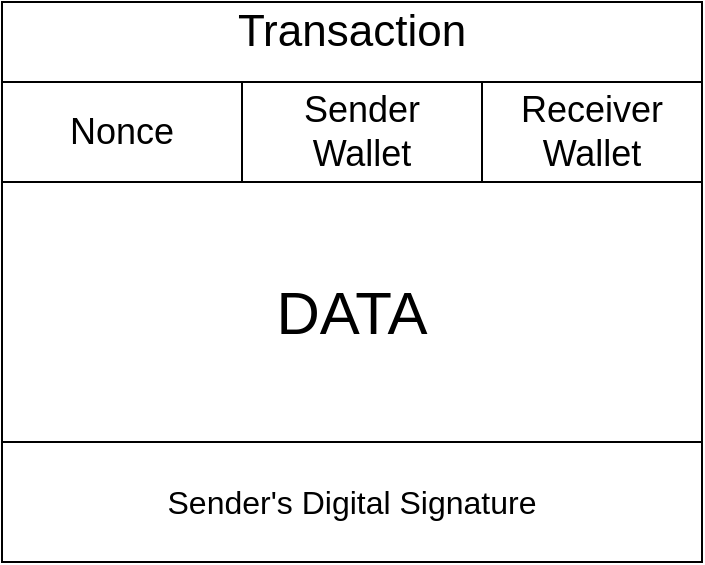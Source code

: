 <mxfile version="16.5.4" type="device"><diagram id="r8jrAEpcWnGwujQfcr-e" name="Page-1"><mxGraphModel dx="1038" dy="547" grid="1" gridSize="10" guides="1" tooltips="1" connect="1" arrows="1" fold="1" page="1" pageScale="1" pageWidth="850" pageHeight="1100" math="0" shadow="0"><root><mxCell id="0"/><mxCell id="1" parent="0"/><mxCell id="-0z9shVKl5nUomZbdwEb-21" value="" style="rounded=0;whiteSpace=wrap;html=1;" parent="1" vertex="1"><mxGeometry x="310" y="180" width="350" height="280" as="geometry"/></mxCell><mxCell id="-0z9shVKl5nUomZbdwEb-18" value="&lt;span&gt;&lt;font style=&quot;font-size: 16px&quot;&gt;Sender's Digital Signature&lt;/font&gt;&lt;/span&gt;" style="rounded=0;whiteSpace=wrap;html=1;" parent="1" vertex="1"><mxGeometry x="310" y="400" width="350" height="60" as="geometry"/></mxCell><mxCell id="-0z9shVKl5nUomZbdwEb-19" value="&lt;font style=&quot;font-size: 30px&quot;&gt;DATA&lt;/font&gt;" style="rounded=0;whiteSpace=wrap;html=1;" parent="1" vertex="1"><mxGeometry x="310" y="270" width="350" height="130" as="geometry"/></mxCell><mxCell id="-0z9shVKl5nUomZbdwEb-22" value="&lt;font style=&quot;font-size: 22px;&quot;&gt;Transaction&lt;/font&gt;" style="text;html=1;strokeColor=none;fillColor=none;align=center;verticalAlign=middle;whiteSpace=wrap;rounded=0;fontSize=22;" parent="1" vertex="1"><mxGeometry x="410" y="180" width="150" height="30" as="geometry"/></mxCell><mxCell id="8-Gma42HzHuSdxEGjb_5-3" value="Nonce" style="rounded=0;whiteSpace=wrap;html=1;fontSize=18;" vertex="1" parent="1"><mxGeometry x="310" y="220" width="120" height="50" as="geometry"/></mxCell><mxCell id="8-Gma42HzHuSdxEGjb_5-4" value="Sender&lt;br style=&quot;font-size: 18px;&quot;&gt;Wallet" style="rounded=0;whiteSpace=wrap;html=1;fontSize=18;" vertex="1" parent="1"><mxGeometry x="430" y="220" width="120" height="50" as="geometry"/></mxCell><mxCell id="8-Gma42HzHuSdxEGjb_5-5" value="Receiver&lt;br style=&quot;font-size: 18px;&quot;&gt;Wallet" style="rounded=0;whiteSpace=wrap;html=1;fontSize=18;" vertex="1" parent="1"><mxGeometry x="550" y="220" width="110" height="50" as="geometry"/></mxCell></root></mxGraphModel></diagram></mxfile>